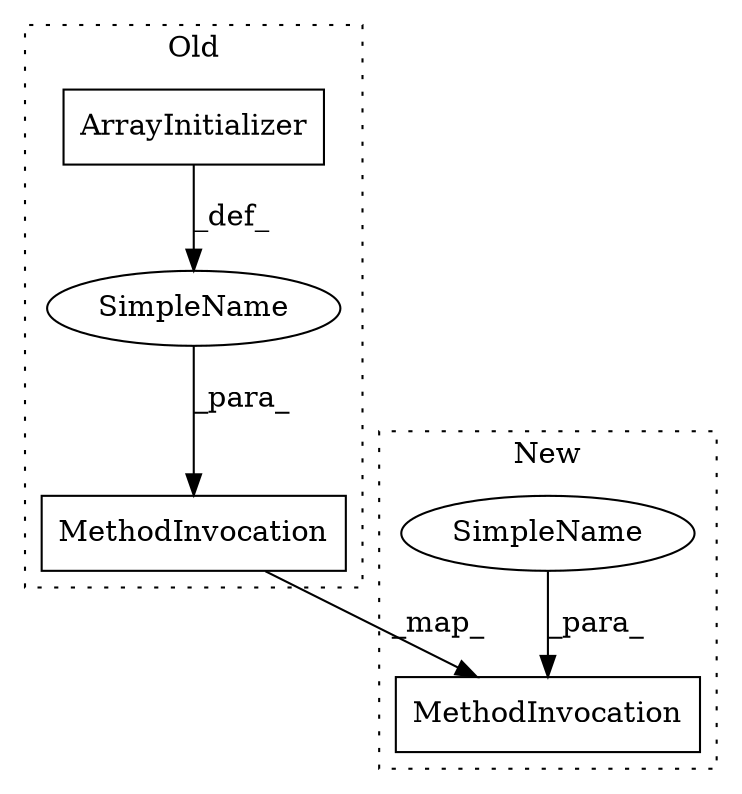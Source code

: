 digraph G {
subgraph cluster0 {
1 [label="ArrayInitializer" a="4" s="1760,1770" l="1,1" shape="box"];
2 [label="MethodInvocation" a="32" s="1699,1923" l="8,1" shape="box"];
4 [label="SimpleName" a="42" s="" l="" shape="ellipse"];
label = "Old";
style="dotted";
}
subgraph cluster1 {
3 [label="MethodInvocation" a="32" s="2221,2279" l="8,1" shape="box"];
5 [label="SimpleName" a="42" s="2272" l="7" shape="ellipse"];
label = "New";
style="dotted";
}
1 -> 4 [label="_def_"];
2 -> 3 [label="_map_"];
4 -> 2 [label="_para_"];
5 -> 3 [label="_para_"];
}